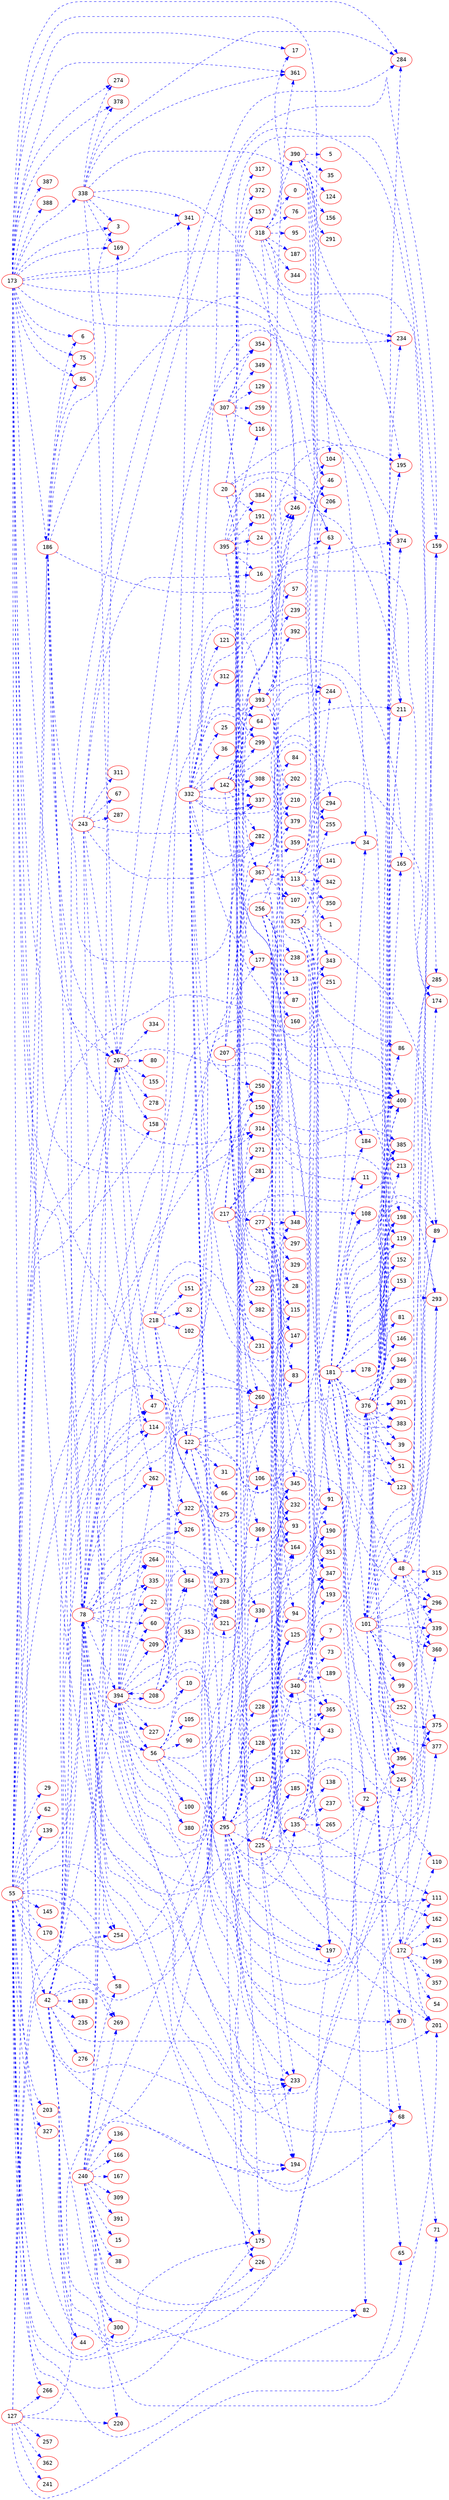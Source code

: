 digraph dumpedGraph {
		node[color=Red,fontname=Courier]
		edge[color=Blue,style=dashed]
		rankdir=LR; //Rank Direction Left to Right
		/*Total Nodes : 39 */
"20"->{"63" "91" "111" "157" "177" "191" "211" "260" "317" "372"}
"42"->{"44" "47" "71" "78" "91" "114" "175" "183" "194" "235" "245" "254" "260" "267" "269" "276" "296" "300" "394"}
"48"->{"89" "159" "285" "293" "296" "315" "339" "360" "375" "377"}
"55"->{"29" "42" "44" "58" "62" "78" "82" "139" "145" "158" "170" "175" "186" "203" "226" "232" "250" "254" "260" "266" "267" "269" "300" "327" "343"}
"56"->{"10" "68" "90" "100" "105" "233" "345" "364" "373" "380"}
"78"->{"22" "47" "56" "60" "68" "114" "175" "194" "209" "227" "232" "233" "254" "260" "262" "264" "267" "296" "335" "345" "364" "373" "393" "394" "400"}
"101"->{"48" "65" "68" "69" "89" "99" "159" "213" "252" "285" "293" "296" "315" "339" "360" "370" "374" "375" "377"}
"113"->{"1" "34" "46" "141" "206" "244" "294" "342" "343" "350"}
"122"->{"31" "66" "83" "108" "147" "159" "275" "295" "330" "370"}
"127"->{"65" "186" "194" "220" "241" "257" "266" "284" "288" "362"}
"135"->{"43" "63" "91" "111" "138" "237" "265" "339" "347" "360"}
"142"->{"64" "244" "246" "282" "299" "308" "337" "374" "393" "400"}
"172"->{"54" "71" "110" "111" "161" "162" "174" "199" "201" "357"}
"173"->{"3" "6" "17" "46" "75" "78" "85" "125" "169" "186" "197" "206" "234" "246" "267" "274" "284" "314" "338" "341" "345" "361" "378" "387" "388"}
"181"->{"11" "34" "39" "51" "72" "82" "89" "101" "108" "123" "152" "153" "178" "184" "195" "198" "211" "245" "293" "301" "376" "383" "385" "396" "400"}
"186"->{"3" "6" "75" "78" "85" "211" "234" "267" "282" "314"}
"207"->{"104" "119" "175" "191" "211" "223" "367" "369" "382" "385"}
"208"->{"115" "122" "150" "177" "197" "198" "233" "321" "353" "394"}
"217"->{"107" "108" "150" "231" "250" "271" "277" "281" "347"}
"218"->{"32" "102" "122" "151" "231" "321" "322" "326" "341" "348"}
"225"->{"72" "93" "94" "125" "132" "135" "164" "185" "190" "194" "197" "201" "233" "246" "340" "347" "361" "365" "375"}
"240"->{"15" "38" "58" "82" "106" "136" "166" "167" "169" "201" "220" "269" "300" "309" "321" "322" "326" "377" "391"}
"243"->{"16" "67" "233" "262" "267" "282" "285" "287" "311" "337"}
"256"->{"13" "72" "87" "93" "147" "160" "238" "347" "379"}
"267"->{"11" "47" "80" "114" "155" "158" "246" "278" "334" "354"}
"277"->{"28" "43" "83" "93" "174" "201" "297" "329" "345" "348"}
"295"->{"72" "93" "125" "128" "131" "135" "164" "185" "190" "194" "197" "201" "225" "226" "228" "246" "314" "330" "340" "347" "365" "369" "375" "385" "396"}
"307"->{"116" "129" "150" "159" "164" "259" "349" "354" "367"}
"318"->{"0" "17" "34" "48" "76" "95" "187" "293" "344" "390"}
"325"->{"46" "86" "89" "110" "184" "190" "198" "251" "255" "351"}
"332"->{"25" "36" "64" "121" "142" "193" "244" "246" "250" "282" "288" "299" "308" "312" "321" "337" "373" "374" "393" "400"}
"338"->{"3" "46" "169" "246" "267" "274" "284" "341" "361" "378"}
"340"->{"7" "73" "181" "189" "193" "197" "347" "351" "365" "376"}
"367"->{"84" "107" "113" "115" "162" "202" "210" "255" "294" "359"}
"376"->{"39" "51" "81" "86" "119" "123" "146" "152" "153" "165" "172" "195" "198" "211" "234" "245" "284" "293" "301" "346" "383" "385" "389" "396" "400"}
"390"->{"5" "35" "91" "104" "124" "156" "195" "291" "365"}
"393"->{"57" "63" "165" "174" "213" "232" "239" "348" "379" "392"}
"394"->{"10" "22" "56" "60" "68" "100" "208" "209" "227" "233" "262" "264" "335" "345" "364" "373" "380" "400"}
"395"->{"16" "24" "63" "94" "106" "116" "164" "191" "195" "384"}
}